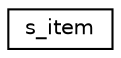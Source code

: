 digraph "Graphical Class Hierarchy"
{
  edge [fontname="Helvetica",fontsize="10",labelfontname="Helvetica",labelfontsize="10"];
  node [fontname="Helvetica",fontsize="10",shape=record];
  rankdir="LR";
  Node1 [label="s_item",height=0.2,width=0.4,color="black", fillcolor="white", style="filled",URL="$structs__item.html"];
}
